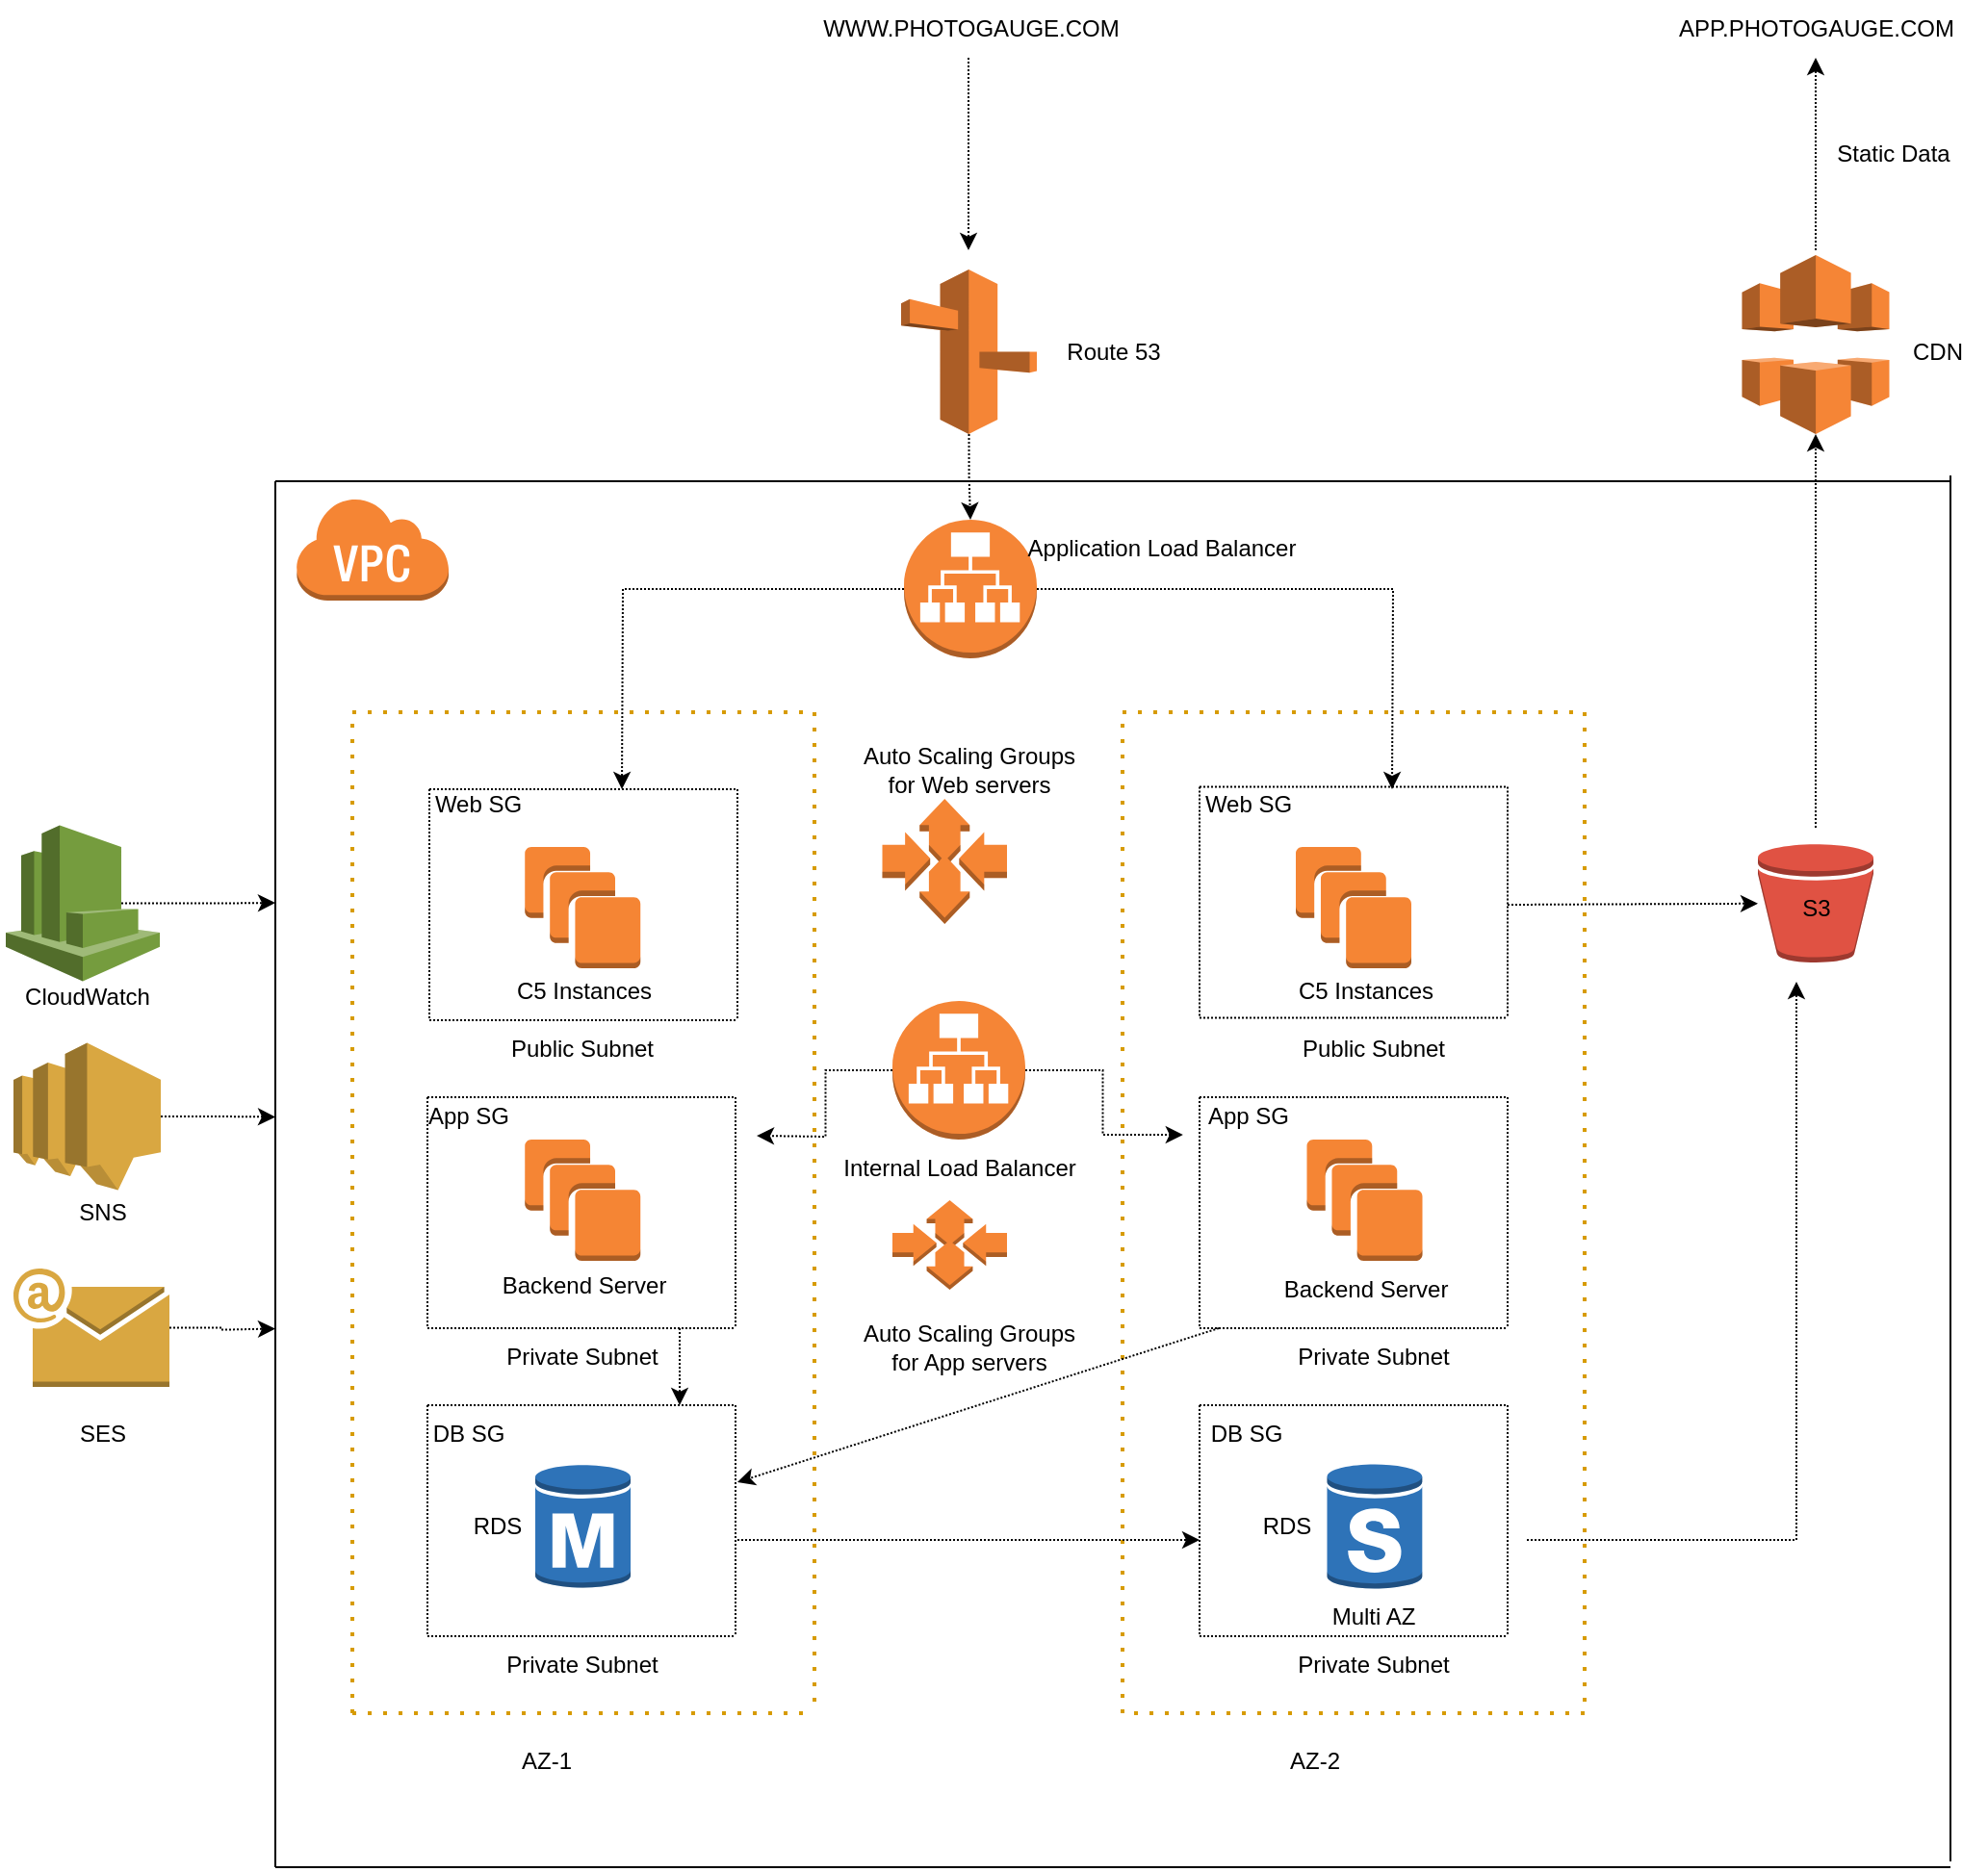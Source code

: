 <mxfile version="20.1.3" type="device"><diagram id="vqWc10wchE8Q3i54K_9o" name="Page-1"><mxGraphModel dx="1833" dy="1743" grid="1" gridSize="10" guides="1" tooltips="1" connect="1" arrows="1" fold="1" page="1" pageScale="1" pageWidth="850" pageHeight="1100" math="0" shadow="0"><root><mxCell id="0"/><mxCell id="1" parent="0"/><mxCell id="AFXVsJbF9dScbukxcZAE-1" value="" style="endArrow=none;html=1;rounded=0;fontColor=#000000;" edge="1" parent="1"><mxGeometry width="50" height="50" relative="1" as="geometry"><mxPoint x="80" y="-120" as="sourcePoint"/><mxPoint x="950" y="-120" as="targetPoint"/><Array as="points"/></mxGeometry></mxCell><mxCell id="AFXVsJbF9dScbukxcZAE-2" value="" style="endArrow=none;html=1;rounded=0;fontColor=#000000;" edge="1" parent="1"><mxGeometry width="50" height="50" relative="1" as="geometry"><mxPoint x="80" y="-120" as="sourcePoint"/><mxPoint x="80" y="600" as="targetPoint"/></mxGeometry></mxCell><mxCell id="AFXVsJbF9dScbukxcZAE-3" value="" style="endArrow=none;html=1;rounded=0;fontColor=#000000;" edge="1" parent="1"><mxGeometry width="50" height="50" relative="1" as="geometry"><mxPoint x="950" y="600" as="sourcePoint"/><mxPoint x="80" y="600" as="targetPoint"/></mxGeometry></mxCell><mxCell id="AFXVsJbF9dScbukxcZAE-4" value="" style="endArrow=none;html=1;rounded=0;fontColor=#000000;" edge="1" parent="1"><mxGeometry width="50" height="50" relative="1" as="geometry"><mxPoint x="950" y="597" as="sourcePoint"/><mxPoint x="950" y="-123" as="targetPoint"/><Array as="points"><mxPoint x="950" y="297"/></Array></mxGeometry></mxCell><mxCell id="AFXVsJbF9dScbukxcZAE-11" value="" style="endArrow=none;dashed=1;html=1;dashPattern=1 3;strokeWidth=2;rounded=0;fontColor=#000000;fillColor=#ffe6cc;strokeColor=#d79b00;" edge="1" parent="1"><mxGeometry width="50" height="50" relative="1" as="geometry"><mxPoint x="120" y="520" as="sourcePoint"/><mxPoint x="120" as="targetPoint"/></mxGeometry></mxCell><mxCell id="AFXVsJbF9dScbukxcZAE-12" value="" style="endArrow=none;dashed=1;html=1;dashPattern=1 3;strokeWidth=2;rounded=0;fontColor=#000000;fillColor=#ffe6cc;strokeColor=#d79b00;" edge="1" parent="1"><mxGeometry width="50" height="50" relative="1" as="geometry"><mxPoint x="120" y="520" as="sourcePoint"/><mxPoint x="360" y="520" as="targetPoint"/></mxGeometry></mxCell><mxCell id="AFXVsJbF9dScbukxcZAE-13" value="" style="endArrow=none;dashed=1;html=1;dashPattern=1 3;strokeWidth=2;rounded=0;fontColor=#000000;fillColor=#ffe6cc;strokeColor=#d79b00;" edge="1" parent="1"><mxGeometry width="50" height="50" relative="1" as="geometry"><mxPoint x="360" as="sourcePoint"/><mxPoint x="360" y="520" as="targetPoint"/></mxGeometry></mxCell><mxCell id="AFXVsJbF9dScbukxcZAE-14" value="" style="endArrow=none;dashed=1;html=1;dashPattern=1 3;strokeWidth=2;rounded=0;fontColor=#000000;fillColor=#ffe6cc;strokeColor=#d79b00;" edge="1" parent="1"><mxGeometry width="50" height="50" relative="1" as="geometry"><mxPoint x="120" as="sourcePoint"/><mxPoint x="360" as="targetPoint"/><Array as="points"/></mxGeometry></mxCell><mxCell id="AFXVsJbF9dScbukxcZAE-15" value="" style="endArrow=none;dashed=1;html=1;dashPattern=1 3;strokeWidth=2;rounded=0;fontColor=#000000;fillColor=#ffe6cc;strokeColor=#d79b00;" edge="1" parent="1"><mxGeometry width="50" height="50" relative="1" as="geometry"><mxPoint x="760" as="sourcePoint"/><mxPoint x="760" y="520" as="targetPoint"/></mxGeometry></mxCell><mxCell id="AFXVsJbF9dScbukxcZAE-16" value="" style="endArrow=none;dashed=1;html=1;dashPattern=1 3;strokeWidth=2;rounded=0;fontColor=#000000;fillColor=#ffe6cc;strokeColor=#d79b00;" edge="1" parent="1"><mxGeometry width="50" height="50" relative="1" as="geometry"><mxPoint x="760" y="520" as="sourcePoint"/><mxPoint x="520" y="520" as="targetPoint"/></mxGeometry></mxCell><mxCell id="AFXVsJbF9dScbukxcZAE-17" value="" style="endArrow=none;dashed=1;html=1;dashPattern=1 3;strokeWidth=2;rounded=0;fontColor=#000000;fillColor=#ffe6cc;strokeColor=#d79b00;" edge="1" parent="1"><mxGeometry width="50" height="50" relative="1" as="geometry"><mxPoint x="520" y="520" as="sourcePoint"/><mxPoint x="520" as="targetPoint"/></mxGeometry></mxCell><mxCell id="AFXVsJbF9dScbukxcZAE-19" value="AZ-1" style="text;html=1;strokeColor=none;fillColor=none;align=center;verticalAlign=middle;whiteSpace=wrap;rounded=0;fontColor=#000000;" vertex="1" parent="1"><mxGeometry x="191" y="530" width="60" height="30" as="geometry"/></mxCell><mxCell id="AFXVsJbF9dScbukxcZAE-20" value="AZ-2" style="text;html=1;strokeColor=none;fillColor=none;align=center;verticalAlign=middle;whiteSpace=wrap;rounded=0;fontColor=#000000;" vertex="1" parent="1"><mxGeometry x="590" y="530" width="60" height="30" as="geometry"/></mxCell><mxCell id="AFXVsJbF9dScbukxcZAE-21" value="" style="endArrow=none;dashed=1;html=1;dashPattern=1 3;strokeWidth=2;rounded=0;fontColor=#000000;fillColor=#ffe6cc;strokeColor=#d79b00;" edge="1" parent="1"><mxGeometry width="50" height="50" relative="1" as="geometry"><mxPoint x="520" as="sourcePoint"/><mxPoint x="760" as="targetPoint"/><Array as="points"/></mxGeometry></mxCell><mxCell id="AFXVsJbF9dScbukxcZAE-26" value="" style="endArrow=none;dashed=1;html=1;rounded=0;dashPattern=1 1;fontColor=#000000;" edge="1" parent="1"><mxGeometry width="50" height="50" relative="1" as="geometry"><mxPoint x="160" y="40" as="sourcePoint"/><mxPoint x="320" y="40" as="targetPoint"/></mxGeometry></mxCell><mxCell id="AFXVsJbF9dScbukxcZAE-27" value="" style="endArrow=none;dashed=1;html=1;rounded=0;dashPattern=1 1;fontColor=#000000;" edge="1" parent="1"><mxGeometry width="50" height="50" relative="1" as="geometry"><mxPoint x="160" y="40" as="sourcePoint"/><mxPoint x="160" y="160" as="targetPoint"/></mxGeometry></mxCell><mxCell id="AFXVsJbF9dScbukxcZAE-28" value="" style="endArrow=none;dashed=1;html=1;rounded=0;dashPattern=1 1;fontColor=#000000;" edge="1" parent="1"><mxGeometry width="50" height="50" relative="1" as="geometry"><mxPoint x="320" y="40" as="sourcePoint"/><mxPoint x="320" y="160" as="targetPoint"/></mxGeometry></mxCell><mxCell id="AFXVsJbF9dScbukxcZAE-29" value="" style="endArrow=none;dashed=1;html=1;rounded=0;dashPattern=1 1;fontColor=#000000;" edge="1" parent="1"><mxGeometry width="50" height="50" relative="1" as="geometry"><mxPoint x="160" y="160" as="sourcePoint"/><mxPoint x="320" y="160" as="targetPoint"/></mxGeometry></mxCell><mxCell id="AFXVsJbF9dScbukxcZAE-31" value="Public Subnet" style="text;html=1;strokeColor=none;fillColor=none;align=center;verticalAlign=middle;whiteSpace=wrap;rounded=0;fontColor=#000000;" vertex="1" parent="1"><mxGeometry x="199.25" y="160" width="80.75" height="30" as="geometry"/></mxCell><mxCell id="AFXVsJbF9dScbukxcZAE-40" value="" style="endArrow=none;dashed=1;html=1;rounded=0;dashPattern=1 1;fontColor=#000000;" edge="1" parent="1"><mxGeometry width="50" height="50" relative="1" as="geometry"><mxPoint x="560" y="38.75" as="sourcePoint"/><mxPoint x="560" y="158.75" as="targetPoint"/></mxGeometry></mxCell><mxCell id="AFXVsJbF9dScbukxcZAE-41" value="" style="endArrow=none;dashed=1;html=1;rounded=0;dashPattern=1 1;fontColor=#000000;" edge="1" parent="1"><mxGeometry width="50" height="50" relative="1" as="geometry"><mxPoint x="560" y="38.75" as="sourcePoint"/><mxPoint x="720" y="38.75" as="targetPoint"/></mxGeometry></mxCell><mxCell id="AFXVsJbF9dScbukxcZAE-42" value="" style="endArrow=none;dashed=1;html=1;rounded=0;dashPattern=1 1;fontColor=#000000;" edge="1" parent="1"><mxGeometry width="50" height="50" relative="1" as="geometry"><mxPoint x="720" y="38.75" as="sourcePoint"/><mxPoint x="720" y="158.75" as="targetPoint"/></mxGeometry></mxCell><mxCell id="AFXVsJbF9dScbukxcZAE-43" value="" style="endArrow=none;dashed=1;html=1;rounded=0;dashPattern=1 1;fontColor=#000000;" edge="1" parent="1"><mxGeometry width="50" height="50" relative="1" as="geometry"><mxPoint x="560" y="158.75" as="sourcePoint"/><mxPoint x="720" y="158.75" as="targetPoint"/></mxGeometry></mxCell><mxCell id="AFXVsJbF9dScbukxcZAE-44" value="Public Subnet" style="text;html=1;strokeColor=none;fillColor=none;align=center;verticalAlign=middle;whiteSpace=wrap;rounded=0;fontColor=#000000;" vertex="1" parent="1"><mxGeometry x="610" y="160" width="80.75" height="30" as="geometry"/></mxCell><mxCell id="AFXVsJbF9dScbukxcZAE-61" value="" style="endArrow=none;dashed=1;html=1;rounded=0;dashPattern=1 1;fontColor=#000000;" edge="1" parent="1"><mxGeometry width="50" height="50" relative="1" as="geometry"><mxPoint x="159" y="320" as="sourcePoint"/><mxPoint x="319" y="320" as="targetPoint"/></mxGeometry></mxCell><mxCell id="AFXVsJbF9dScbukxcZAE-62" value="" style="endArrow=none;dashed=1;html=1;rounded=0;dashPattern=1 1;fontColor=#000000;" edge="1" parent="1"><mxGeometry width="50" height="50" relative="1" as="geometry"><mxPoint x="159" y="200" as="sourcePoint"/><mxPoint x="159" y="320" as="targetPoint"/></mxGeometry></mxCell><mxCell id="AFXVsJbF9dScbukxcZAE-63" value="" style="endArrow=none;dashed=1;html=1;rounded=0;dashPattern=1 1;fontColor=#000000;" edge="1" parent="1"><mxGeometry width="50" height="50" relative="1" as="geometry"><mxPoint x="159" y="200" as="sourcePoint"/><mxPoint x="319" y="200" as="targetPoint"/></mxGeometry></mxCell><mxCell id="AFXVsJbF9dScbukxcZAE-64" value="" style="endArrow=none;dashed=1;html=1;rounded=0;dashPattern=1 1;fontColor=#000000;" edge="1" parent="1"><mxGeometry width="50" height="50" relative="1" as="geometry"><mxPoint x="319" y="200" as="sourcePoint"/><mxPoint x="319" y="320" as="targetPoint"/></mxGeometry></mxCell><mxCell id="AFXVsJbF9dScbukxcZAE-65" value="" style="endArrow=none;dashed=1;html=1;rounded=0;dashPattern=1 1;fontColor=#000000;" edge="1" parent="1"><mxGeometry width="50" height="50" relative="1" as="geometry"><mxPoint x="560" y="320" as="sourcePoint"/><mxPoint x="720" y="320" as="targetPoint"/></mxGeometry></mxCell><mxCell id="AFXVsJbF9dScbukxcZAE-66" value="" style="endArrow=none;dashed=1;html=1;rounded=0;dashPattern=1 1;fontColor=#000000;" edge="1" parent="1"><mxGeometry width="50" height="50" relative="1" as="geometry"><mxPoint x="560" y="200" as="sourcePoint"/><mxPoint x="560" y="320" as="targetPoint"/></mxGeometry></mxCell><mxCell id="AFXVsJbF9dScbukxcZAE-67" value="" style="endArrow=none;dashed=1;html=1;rounded=0;dashPattern=1 1;fontColor=#000000;" edge="1" parent="1"><mxGeometry width="50" height="50" relative="1" as="geometry"><mxPoint x="560" y="200" as="sourcePoint"/><mxPoint x="720" y="200" as="targetPoint"/></mxGeometry></mxCell><mxCell id="AFXVsJbF9dScbukxcZAE-68" value="" style="endArrow=none;dashed=1;html=1;rounded=0;dashPattern=1 1;fontColor=#000000;" edge="1" parent="1"><mxGeometry width="50" height="50" relative="1" as="geometry"><mxPoint x="720" y="200" as="sourcePoint"/><mxPoint x="720" y="320" as="targetPoint"/></mxGeometry></mxCell><mxCell id="AFXVsJbF9dScbukxcZAE-69" value="" style="endArrow=none;dashed=1;html=1;rounded=0;dashPattern=1 1;fontColor=#000000;" edge="1" parent="1"><mxGeometry width="50" height="50" relative="1" as="geometry"><mxPoint x="159" y="480" as="sourcePoint"/><mxPoint x="319" y="480" as="targetPoint"/></mxGeometry></mxCell><mxCell id="AFXVsJbF9dScbukxcZAE-70" value="" style="endArrow=none;dashed=1;html=1;rounded=0;dashPattern=1 1;fontColor=#000000;" edge="1" parent="1"><mxGeometry width="50" height="50" relative="1" as="geometry"><mxPoint x="159" y="360" as="sourcePoint"/><mxPoint x="159" y="480" as="targetPoint"/></mxGeometry></mxCell><mxCell id="AFXVsJbF9dScbukxcZAE-71" value="" style="endArrow=none;dashed=1;html=1;rounded=0;dashPattern=1 1;fontColor=#000000;" edge="1" parent="1"><mxGeometry width="50" height="50" relative="1" as="geometry"><mxPoint x="159" y="360" as="sourcePoint"/><mxPoint x="319" y="360" as="targetPoint"/></mxGeometry></mxCell><mxCell id="AFXVsJbF9dScbukxcZAE-72" value="" style="endArrow=none;dashed=1;html=1;rounded=0;dashPattern=1 1;fontColor=#000000;" edge="1" parent="1"><mxGeometry width="50" height="50" relative="1" as="geometry"><mxPoint x="319" y="360" as="sourcePoint"/><mxPoint x="319" y="480" as="targetPoint"/></mxGeometry></mxCell><mxCell id="AFXVsJbF9dScbukxcZAE-77" value="" style="endArrow=none;dashed=1;html=1;rounded=0;dashPattern=1 1;fontColor=#000000;" edge="1" parent="1"><mxGeometry width="50" height="50" relative="1" as="geometry"><mxPoint x="720" y="360" as="sourcePoint"/><mxPoint x="720" y="480" as="targetPoint"/></mxGeometry></mxCell><mxCell id="AFXVsJbF9dScbukxcZAE-78" value="" style="endArrow=none;dashed=1;html=1;rounded=0;dashPattern=1 1;fontColor=#000000;" edge="1" parent="1"><mxGeometry width="50" height="50" relative="1" as="geometry"><mxPoint x="560" y="360" as="sourcePoint"/><mxPoint x="720" y="360" as="targetPoint"/></mxGeometry></mxCell><mxCell id="AFXVsJbF9dScbukxcZAE-79" value="" style="endArrow=none;dashed=1;html=1;rounded=0;dashPattern=1 1;fontColor=#000000;" edge="1" parent="1"><mxGeometry width="50" height="50" relative="1" as="geometry"><mxPoint x="560" y="360" as="sourcePoint"/><mxPoint x="560" y="480" as="targetPoint"/></mxGeometry></mxCell><mxCell id="AFXVsJbF9dScbukxcZAE-80" value="" style="endArrow=none;dashed=1;html=1;rounded=0;dashPattern=1 1;fontColor=#000000;" edge="1" parent="1"><mxGeometry width="50" height="50" relative="1" as="geometry"><mxPoint x="560" y="480" as="sourcePoint"/><mxPoint x="720" y="480" as="targetPoint"/></mxGeometry></mxCell><mxCell id="AFXVsJbF9dScbukxcZAE-81" value="Private Subnet" style="text;html=1;strokeColor=none;fillColor=none;align=center;verticalAlign=middle;whiteSpace=wrap;rounded=0;fontColor=#000000;" vertex="1" parent="1"><mxGeometry x="199.25" y="320" width="80.75" height="30" as="geometry"/></mxCell><mxCell id="AFXVsJbF9dScbukxcZAE-82" value="Private Subnet" style="text;html=1;strokeColor=none;fillColor=none;align=center;verticalAlign=middle;whiteSpace=wrap;rounded=0;fontColor=#000000;" vertex="1" parent="1"><mxGeometry x="610" y="320" width="80.75" height="30" as="geometry"/></mxCell><mxCell id="AFXVsJbF9dScbukxcZAE-83" value="Private Subnet" style="text;html=1;strokeColor=none;fillColor=none;align=center;verticalAlign=middle;whiteSpace=wrap;rounded=0;fontColor=#000000;" vertex="1" parent="1"><mxGeometry x="199.25" y="480" width="80.75" height="30" as="geometry"/></mxCell><mxCell id="AFXVsJbF9dScbukxcZAE-84" value="Private Subnet" style="text;html=1;strokeColor=none;fillColor=none;align=center;verticalAlign=middle;whiteSpace=wrap;rounded=0;fontColor=#000000;" vertex="1" parent="1"><mxGeometry x="610" y="480" width="80.75" height="30" as="geometry"/></mxCell><mxCell id="AFXVsJbF9dScbukxcZAE-85" value="" style="outlineConnect=0;dashed=0;verticalLabelPosition=bottom;verticalAlign=top;align=center;html=1;shape=mxgraph.aws3.virtual_private_cloud;fillColor=#F58534;gradientColor=none;fontColor=#000000;" vertex="1" parent="1"><mxGeometry x="90.5" y="-112" width="79.5" height="54" as="geometry"/></mxCell><mxCell id="AFXVsJbF9dScbukxcZAE-86" value="" style="outlineConnect=0;dashed=0;verticalLabelPosition=bottom;verticalAlign=top;align=center;html=1;shape=mxgraph.aws3.instances;fillColor=#F58534;gradientColor=none;fontColor=#000000;" vertex="1" parent="1"><mxGeometry x="209.62" y="70" width="60" height="63" as="geometry"/></mxCell><mxCell id="AFXVsJbF9dScbukxcZAE-87" value="" style="outlineConnect=0;dashed=0;verticalLabelPosition=bottom;verticalAlign=top;align=center;html=1;shape=mxgraph.aws3.instances;fillColor=#F58534;gradientColor=none;fontColor=#000000;" vertex="1" parent="1"><mxGeometry x="610" y="70" width="60" height="63" as="geometry"/></mxCell><mxCell id="AFXVsJbF9dScbukxcZAE-88" value="" style="outlineConnect=0;dashed=0;verticalLabelPosition=bottom;verticalAlign=top;align=center;html=1;shape=mxgraph.aws3.auto_scaling;fillColor=#F58534;gradientColor=none;fontColor=#000000;" vertex="1" parent="1"><mxGeometry x="395.25" y="45" width="64.75" height="65" as="geometry"/></mxCell><mxCell id="AFXVsJbF9dScbukxcZAE-115" style="edgeStyle=orthogonalEdgeStyle;rounded=0;orthogonalLoop=1;jettySize=auto;html=1;exitX=0;exitY=0.5;exitDx=0;exitDy=0;exitPerimeter=0;dashed=1;dashPattern=1 1;fontColor=#000000;" edge="1" parent="1" source="AFXVsJbF9dScbukxcZAE-89"><mxGeometry relative="1" as="geometry"><mxPoint x="260" y="40" as="targetPoint"/></mxGeometry></mxCell><mxCell id="AFXVsJbF9dScbukxcZAE-116" style="edgeStyle=orthogonalEdgeStyle;rounded=0;orthogonalLoop=1;jettySize=auto;html=1;exitX=1;exitY=0.5;exitDx=0;exitDy=0;exitPerimeter=0;dashed=1;dashPattern=1 1;fontColor=#000000;" edge="1" parent="1" source="AFXVsJbF9dScbukxcZAE-89"><mxGeometry relative="1" as="geometry"><mxPoint x="660" y="40" as="targetPoint"/></mxGeometry></mxCell><mxCell id="AFXVsJbF9dScbukxcZAE-89" value="" style="outlineConnect=0;dashed=0;verticalLabelPosition=bottom;verticalAlign=top;align=center;html=1;shape=mxgraph.aws3.application_load_balancer;fillColor=#F58536;gradientColor=none;fontColor=#000000;" vertex="1" parent="1"><mxGeometry x="406.5" y="-100" width="69" height="72" as="geometry"/></mxCell><mxCell id="AFXVsJbF9dScbukxcZAE-113" style="edgeStyle=orthogonalEdgeStyle;rounded=0;orthogonalLoop=1;jettySize=auto;html=1;exitX=0;exitY=0.5;exitDx=0;exitDy=0;exitPerimeter=0;dashed=1;dashPattern=1 1;fontColor=#000000;" edge="1" parent="1" source="AFXVsJbF9dScbukxcZAE-90"><mxGeometry relative="1" as="geometry"><mxPoint x="330" y="220" as="targetPoint"/></mxGeometry></mxCell><mxCell id="AFXVsJbF9dScbukxcZAE-114" style="edgeStyle=orthogonalEdgeStyle;rounded=0;orthogonalLoop=1;jettySize=auto;html=1;exitX=1;exitY=0.5;exitDx=0;exitDy=0;exitPerimeter=0;entryX=0.02;entryY=0.817;entryDx=0;entryDy=0;entryPerimeter=0;dashed=1;dashPattern=1 1;fontColor=#000000;" edge="1" parent="1" source="AFXVsJbF9dScbukxcZAE-90" target="AFXVsJbF9dScbukxcZAE-105"><mxGeometry relative="1" as="geometry"/></mxCell><mxCell id="AFXVsJbF9dScbukxcZAE-90" value="" style="outlineConnect=0;dashed=0;verticalLabelPosition=bottom;verticalAlign=top;align=center;html=1;shape=mxgraph.aws3.application_load_balancer;fillColor=#F58536;gradientColor=none;fontColor=#000000;" vertex="1" parent="1"><mxGeometry x="400.5" y="150" width="69" height="72" as="geometry"/></mxCell><mxCell id="AFXVsJbF9dScbukxcZAE-91" value="Application Load Balancer" style="text;html=1;align=center;verticalAlign=middle;resizable=0;points=[];autosize=1;strokeColor=none;fillColor=none;fontColor=#000000;" vertex="1" parent="1"><mxGeometry x="460" y="-100" width="160" height="30" as="geometry"/></mxCell><mxCell id="AFXVsJbF9dScbukxcZAE-92" value="Auto Scaling Groups&lt;br&gt;for Web servers" style="text;html=1;align=center;verticalAlign=middle;resizable=0;points=[];autosize=1;strokeColor=none;fillColor=none;fontColor=#000000;" vertex="1" parent="1"><mxGeometry x="375.25" y="10" width="130" height="40" as="geometry"/></mxCell><mxCell id="AFXVsJbF9dScbukxcZAE-93" value="Internal Load Balancer" style="text;html=1;align=center;verticalAlign=middle;resizable=0;points=[];autosize=1;strokeColor=none;fillColor=none;fontColor=#000000;" vertex="1" parent="1"><mxGeometry x="365" y="222" width="140" height="30" as="geometry"/></mxCell><mxCell id="AFXVsJbF9dScbukxcZAE-94" value="" style="outlineConnect=0;dashed=0;verticalLabelPosition=bottom;verticalAlign=top;align=center;html=1;shape=mxgraph.aws3.auto_scaling;fillColor=#F58534;gradientColor=none;fontColor=#000000;" vertex="1" parent="1"><mxGeometry x="400.5" y="253.5" width="59.5" height="46.5" as="geometry"/></mxCell><mxCell id="AFXVsJbF9dScbukxcZAE-95" value="Auto Scaling Groups &lt;br&gt;for App servers" style="text;html=1;align=center;verticalAlign=middle;resizable=0;points=[];autosize=1;strokeColor=none;fillColor=none;fontColor=#000000;" vertex="1" parent="1"><mxGeometry x="375" y="310" width="130" height="40" as="geometry"/></mxCell><mxCell id="AFXVsJbF9dScbukxcZAE-96" value="C5 Instances" style="text;html=1;align=center;verticalAlign=middle;resizable=0;points=[];autosize=1;strokeColor=none;fillColor=none;fontColor=#000000;" vertex="1" parent="1"><mxGeometry x="194.62" y="130" width="90" height="30" as="geometry"/></mxCell><mxCell id="AFXVsJbF9dScbukxcZAE-97" value="C5 Instances" style="text;html=1;align=center;verticalAlign=middle;resizable=0;points=[];autosize=1;strokeColor=none;fillColor=none;fontColor=#000000;" vertex="1" parent="1"><mxGeometry x="600.75" y="130" width="90" height="30" as="geometry"/></mxCell><mxCell id="AFXVsJbF9dScbukxcZAE-98" value="Web SG" style="text;html=1;align=center;verticalAlign=middle;resizable=0;points=[];autosize=1;strokeColor=none;fillColor=none;fontColor=#000000;" vertex="1" parent="1"><mxGeometry x="150" y="33.25" width="70" height="30" as="geometry"/></mxCell><mxCell id="AFXVsJbF9dScbukxcZAE-101" value="Web SG" style="text;html=1;align=center;verticalAlign=middle;resizable=0;points=[];autosize=1;strokeColor=none;fillColor=none;fontColor=#000000;" vertex="1" parent="1"><mxGeometry x="550" y="33.25" width="70" height="30" as="geometry"/></mxCell><mxCell id="AFXVsJbF9dScbukxcZAE-102" value="" style="outlineConnect=0;dashed=0;verticalLabelPosition=bottom;verticalAlign=top;align=center;html=1;shape=mxgraph.aws3.instances;fillColor=#F58534;gradientColor=none;fontColor=#000000;" vertex="1" parent="1"><mxGeometry x="209.62" y="222" width="60" height="63" as="geometry"/></mxCell><mxCell id="AFXVsJbF9dScbukxcZAE-103" value="" style="outlineConnect=0;dashed=0;verticalLabelPosition=bottom;verticalAlign=top;align=center;html=1;shape=mxgraph.aws3.instances;fillColor=#F58534;gradientColor=none;fontColor=#000000;" vertex="1" parent="1"><mxGeometry x="615.75" y="222" width="60" height="63" as="geometry"/></mxCell><mxCell id="AFXVsJbF9dScbukxcZAE-104" value="App SG" style="text;html=1;align=center;verticalAlign=middle;resizable=0;points=[];autosize=1;strokeColor=none;fillColor=none;fontColor=#000000;" vertex="1" parent="1"><mxGeometry x="145" y="195" width="70" height="30" as="geometry"/></mxCell><mxCell id="AFXVsJbF9dScbukxcZAE-105" value="App SG" style="text;html=1;align=center;verticalAlign=middle;resizable=0;points=[];autosize=1;strokeColor=none;fillColor=none;fontColor=#000000;" vertex="1" parent="1"><mxGeometry x="550" y="195" width="70" height="30" as="geometry"/></mxCell><mxCell id="AFXVsJbF9dScbukxcZAE-108" value="DB SG" style="text;html=1;align=center;verticalAlign=middle;resizable=0;points=[];autosize=1;strokeColor=none;fillColor=none;fontColor=#000000;" vertex="1" parent="1"><mxGeometry x="150" y="360" width="60" height="30" as="geometry"/></mxCell><mxCell id="AFXVsJbF9dScbukxcZAE-109" value="DB SG" style="text;html=1;align=center;verticalAlign=middle;resizable=0;points=[];autosize=1;strokeColor=none;fillColor=none;fontColor=#000000;" vertex="1" parent="1"><mxGeometry x="554.38" y="360" width="60" height="30" as="geometry"/></mxCell><mxCell id="AFXVsJbF9dScbukxcZAE-110" value="" style="outlineConnect=0;dashed=0;verticalLabelPosition=bottom;verticalAlign=top;align=center;html=1;shape=mxgraph.aws3.rds_db_instance;fillColor=#2E73B8;gradientColor=none;fontColor=#000000;" vertex="1" parent="1"><mxGeometry x="215" y="390" width="49.5" height="66" as="geometry"/></mxCell><mxCell id="AFXVsJbF9dScbukxcZAE-111" value="" style="outlineConnect=0;dashed=0;verticalLabelPosition=bottom;verticalAlign=top;align=center;html=1;shape=mxgraph.aws3.rds_db_instance_standby_multi_az;fillColor=#2E73B8;gradientColor=none;fontColor=#000000;" vertex="1" parent="1"><mxGeometry x="626.25" y="390" width="49.5" height="66" as="geometry"/></mxCell><mxCell id="AFXVsJbF9dScbukxcZAE-112" value="Multi AZ" style="text;html=1;align=center;verticalAlign=middle;resizable=0;points=[];autosize=1;strokeColor=none;fillColor=none;fontColor=#000000;" vertex="1" parent="1"><mxGeometry x="615" y="455" width="70" height="30" as="geometry"/></mxCell><mxCell id="AFXVsJbF9dScbukxcZAE-118" value="Backend Server" style="text;html=1;align=center;verticalAlign=middle;resizable=0;points=[];autosize=1;strokeColor=none;fillColor=none;fontColor=#000000;" vertex="1" parent="1"><mxGeometry x="184.62" y="283.25" width="110" height="30" as="geometry"/></mxCell><mxCell id="AFXVsJbF9dScbukxcZAE-119" value="Backend Server" style="text;html=1;align=center;verticalAlign=middle;resizable=0;points=[];autosize=1;strokeColor=none;fillColor=none;fontColor=#000000;" vertex="1" parent="1"><mxGeometry x="590.75" y="285" width="110" height="30" as="geometry"/></mxCell><mxCell id="AFXVsJbF9dScbukxcZAE-120" value="" style="endArrow=classic;html=1;rounded=0;dashed=1;dashPattern=1 1;fontColor=#000000;" edge="1" parent="1"><mxGeometry width="50" height="50" relative="1" as="geometry"><mxPoint x="290" y="320" as="sourcePoint"/><mxPoint x="290" y="360" as="targetPoint"/></mxGeometry></mxCell><mxCell id="AFXVsJbF9dScbukxcZAE-121" value="" style="endArrow=classic;html=1;rounded=0;dashed=1;dashPattern=1 1;fontColor=#000000;" edge="1" parent="1"><mxGeometry width="50" height="50" relative="1" as="geometry"><mxPoint x="570" y="320" as="sourcePoint"/><mxPoint x="320" y="400" as="targetPoint"/></mxGeometry></mxCell><mxCell id="AFXVsJbF9dScbukxcZAE-122" value="" style="endArrow=classic;html=1;rounded=0;dashed=1;dashPattern=1 1;fontColor=#000000;" edge="1" parent="1"><mxGeometry width="50" height="50" relative="1" as="geometry"><mxPoint x="320" y="430" as="sourcePoint"/><mxPoint x="560" y="430" as="targetPoint"/></mxGeometry></mxCell><mxCell id="AFXVsJbF9dScbukxcZAE-123" value="" style="outlineConnect=0;dashed=0;verticalLabelPosition=bottom;verticalAlign=top;align=center;html=1;shape=mxgraph.aws3.bucket;fillColor=#E05243;gradientColor=none;fontColor=#000000;" vertex="1" parent="1"><mxGeometry x="850" y="68.5" width="60" height="61.5" as="geometry"/></mxCell><mxCell id="AFXVsJbF9dScbukxcZAE-126" style="edgeStyle=orthogonalEdgeStyle;rounded=0;orthogonalLoop=1;jettySize=auto;html=1;exitX=0.5;exitY=1;exitDx=0;exitDy=0;exitPerimeter=0;entryX=0.5;entryY=0;entryDx=0;entryDy=0;entryPerimeter=0;dashed=1;dashPattern=1 1;fontColor=#000000;" edge="1" parent="1" source="AFXVsJbF9dScbukxcZAE-124" target="AFXVsJbF9dScbukxcZAE-89"><mxGeometry relative="1" as="geometry"/></mxCell><mxCell id="AFXVsJbF9dScbukxcZAE-124" value="" style="outlineConnect=0;dashed=0;verticalLabelPosition=bottom;verticalAlign=top;align=center;html=1;shape=mxgraph.aws3.route_53;fillColor=#F58536;gradientColor=none;fontColor=#000000;" vertex="1" parent="1"><mxGeometry x="405" y="-230" width="70.5" height="85.5" as="geometry"/></mxCell><mxCell id="AFXVsJbF9dScbukxcZAE-125" value="Route 53" style="text;html=1;align=center;verticalAlign=middle;resizable=0;points=[];autosize=1;strokeColor=none;fillColor=none;fontColor=#000000;" vertex="1" parent="1"><mxGeometry x="480" y="-202.25" width="70" height="30" as="geometry"/></mxCell><mxCell id="AFXVsJbF9dScbukxcZAE-129" value="" style="endArrow=classic;html=1;rounded=0;dashed=1;dashPattern=1 1;fontColor=#000000;" edge="1" parent="1"><mxGeometry width="50" height="50" relative="1" as="geometry"><mxPoint x="870" y="430" as="sourcePoint"/><mxPoint x="870" y="140" as="targetPoint"/></mxGeometry></mxCell><mxCell id="AFXVsJbF9dScbukxcZAE-130" value="" style="endArrow=none;dashed=1;html=1;rounded=0;dashPattern=1 1;fontColor=#000000;" edge="1" parent="1"><mxGeometry width="50" height="50" relative="1" as="geometry"><mxPoint x="730" y="430" as="sourcePoint"/><mxPoint x="870" y="430" as="targetPoint"/></mxGeometry></mxCell><mxCell id="AFXVsJbF9dScbukxcZAE-135" value="S3" style="text;html=1;align=center;verticalAlign=middle;resizable=0;points=[];autosize=1;strokeColor=none;fillColor=none;fontColor=#000000;" vertex="1" parent="1"><mxGeometry x="860" y="86.5" width="40" height="30" as="geometry"/></mxCell><mxCell id="AFXVsJbF9dScbukxcZAE-136" value="" style="endArrow=classic;html=1;rounded=0;dashed=1;dashPattern=1 1;fontColor=#000000;" edge="1" parent="1" target="AFXVsJbF9dScbukxcZAE-123"><mxGeometry width="50" height="50" relative="1" as="geometry"><mxPoint x="720" y="100" as="sourcePoint"/><mxPoint x="880" y="150" as="targetPoint"/></mxGeometry></mxCell><mxCell id="AFXVsJbF9dScbukxcZAE-137" value="" style="endArrow=classic;html=1;rounded=0;dashed=1;dashPattern=1 1;fontColor=#000000;" edge="1" parent="1" target="AFXVsJbF9dScbukxcZAE-138"><mxGeometry width="50" height="50" relative="1" as="geometry"><mxPoint x="880" y="60" as="sourcePoint"/><mxPoint x="880" y="-140" as="targetPoint"/></mxGeometry></mxCell><mxCell id="AFXVsJbF9dScbukxcZAE-138" value="" style="outlineConnect=0;dashed=0;verticalLabelPosition=bottom;verticalAlign=top;align=center;html=1;shape=mxgraph.aws3.cloudfront;fillColor=#F58536;gradientColor=none;fontColor=#000000;" vertex="1" parent="1"><mxGeometry x="841.75" y="-237.5" width="76.5" height="93" as="geometry"/></mxCell><mxCell id="AFXVsJbF9dScbukxcZAE-139" value="CDN" style="text;html=1;align=center;verticalAlign=middle;resizable=0;points=[];autosize=1;strokeColor=none;fillColor=none;fontColor=#000000;" vertex="1" parent="1"><mxGeometry x="918.25" y="-202.25" width="50" height="30" as="geometry"/></mxCell><mxCell id="AFXVsJbF9dScbukxcZAE-140" value="WWW.PHOTOGAUGE.COM" style="text;html=1;align=center;verticalAlign=middle;resizable=0;points=[];autosize=1;strokeColor=none;fillColor=none;fontColor=#000000;" vertex="1" parent="1"><mxGeometry x="351" y="-370" width="180" height="30" as="geometry"/></mxCell><mxCell id="AFXVsJbF9dScbukxcZAE-141" value="APP.PHOTOGAUGE.COM" style="text;html=1;align=center;verticalAlign=middle;resizable=0;points=[];autosize=1;strokeColor=none;fillColor=none;fontColor=#000000;" vertex="1" parent="1"><mxGeometry x="795" y="-370" width="170" height="30" as="geometry"/></mxCell><mxCell id="AFXVsJbF9dScbukxcZAE-142" value="" style="endArrow=classic;html=1;rounded=0;dashed=1;dashPattern=1 1;fontColor=#000000;" edge="1" parent="1"><mxGeometry width="50" height="50" relative="1" as="geometry"><mxPoint x="880" y="-240" as="sourcePoint"/><mxPoint x="880" y="-340" as="targetPoint"/></mxGeometry></mxCell><mxCell id="AFXVsJbF9dScbukxcZAE-143" value="Static Data" style="text;html=1;align=center;verticalAlign=middle;resizable=0;points=[];autosize=1;strokeColor=none;fillColor=none;fontColor=#000000;" vertex="1" parent="1"><mxGeometry x="880" y="-305" width="80" height="30" as="geometry"/></mxCell><mxCell id="AFXVsJbF9dScbukxcZAE-144" value="" style="endArrow=classic;html=1;rounded=0;dashed=1;dashPattern=1 1;fontColor=#000000;" edge="1" parent="1"><mxGeometry width="50" height="50" relative="1" as="geometry"><mxPoint x="440" y="-340" as="sourcePoint"/><mxPoint x="440" y="-240" as="targetPoint"/></mxGeometry></mxCell><mxCell id="AFXVsJbF9dScbukxcZAE-148" style="edgeStyle=orthogonalEdgeStyle;rounded=0;orthogonalLoop=1;jettySize=auto;html=1;exitX=0.75;exitY=0.5;exitDx=0;exitDy=0;exitPerimeter=0;dashed=1;dashPattern=1 1;fontColor=#000000;" edge="1" parent="1" source="AFXVsJbF9dScbukxcZAE-145"><mxGeometry relative="1" as="geometry"><mxPoint x="80" y="99" as="targetPoint"/></mxGeometry></mxCell><mxCell id="AFXVsJbF9dScbukxcZAE-145" value="" style="outlineConnect=0;dashed=0;verticalLabelPosition=bottom;verticalAlign=top;align=center;html=1;shape=mxgraph.aws3.cloudwatch;fillColor=#759C3E;gradientColor=none;fontColor=#000000;" vertex="1" parent="1"><mxGeometry x="-60" y="58.75" width="80" height="81" as="geometry"/></mxCell><mxCell id="AFXVsJbF9dScbukxcZAE-149" style="edgeStyle=orthogonalEdgeStyle;rounded=0;orthogonalLoop=1;jettySize=auto;html=1;exitX=1;exitY=0.5;exitDx=0;exitDy=0;exitPerimeter=0;dashed=1;dashPattern=1 1;fontColor=#000000;" edge="1" parent="1" source="AFXVsJbF9dScbukxcZAE-146"><mxGeometry relative="1" as="geometry"><mxPoint x="80" y="210.25" as="targetPoint"/></mxGeometry></mxCell><mxCell id="AFXVsJbF9dScbukxcZAE-146" value="" style="outlineConnect=0;dashed=0;verticalLabelPosition=bottom;verticalAlign=top;align=center;html=1;shape=mxgraph.aws3.sns;fillColor=#D9A741;gradientColor=none;fontColor=#000000;" vertex="1" parent="1"><mxGeometry x="-56" y="171.75" width="76.5" height="76.5" as="geometry"/></mxCell><mxCell id="AFXVsJbF9dScbukxcZAE-150" style="edgeStyle=orthogonalEdgeStyle;rounded=0;orthogonalLoop=1;jettySize=auto;html=1;exitX=1;exitY=0.5;exitDx=0;exitDy=0;exitPerimeter=0;dashed=1;dashPattern=1 1;fontColor=#000000;" edge="1" parent="1" source="AFXVsJbF9dScbukxcZAE-147"><mxGeometry relative="1" as="geometry"><mxPoint x="80" y="320.25" as="targetPoint"/></mxGeometry></mxCell><mxCell id="AFXVsJbF9dScbukxcZAE-147" value="" style="outlineConnect=0;dashed=0;verticalLabelPosition=bottom;verticalAlign=top;align=center;html=1;shape=mxgraph.aws3.email;fillColor=#D9A741;gradientColor=none;fontColor=#000000;" vertex="1" parent="1"><mxGeometry x="-56" y="289" width="81" height="61.5" as="geometry"/></mxCell><mxCell id="AFXVsJbF9dScbukxcZAE-151" value="CloudWatch" style="text;html=1;align=center;verticalAlign=middle;resizable=0;points=[];autosize=1;strokeColor=none;fillColor=none;fontColor=#000000;" vertex="1" parent="1"><mxGeometry x="-62.75" y="133" width="90" height="30" as="geometry"/></mxCell><mxCell id="AFXVsJbF9dScbukxcZAE-152" value="SNS" style="text;html=1;align=center;verticalAlign=middle;resizable=0;points=[];autosize=1;strokeColor=none;fillColor=none;fontColor=#000000;" vertex="1" parent="1"><mxGeometry x="-35" y="245" width="50" height="30" as="geometry"/></mxCell><mxCell id="AFXVsJbF9dScbukxcZAE-153" value="SES" style="text;html=1;align=center;verticalAlign=middle;resizable=0;points=[];autosize=1;strokeColor=none;fillColor=none;fontColor=#000000;" vertex="1" parent="1"><mxGeometry x="-35" y="360" width="50" height="30" as="geometry"/></mxCell><mxCell id="AFXVsJbF9dScbukxcZAE-154" value="RDS" style="text;html=1;align=center;verticalAlign=middle;resizable=0;points=[];autosize=1;strokeColor=none;fillColor=none;fontColor=#000000;" vertex="1" parent="1"><mxGeometry x="170" y="408" width="50" height="30" as="geometry"/></mxCell><mxCell id="AFXVsJbF9dScbukxcZAE-155" value="RDS" style="text;html=1;align=center;verticalAlign=middle;resizable=0;points=[];autosize=1;strokeColor=none;fillColor=none;fontColor=#000000;" vertex="1" parent="1"><mxGeometry x="580" y="408" width="50" height="30" as="geometry"/></mxCell></root></mxGraphModel></diagram></mxfile>